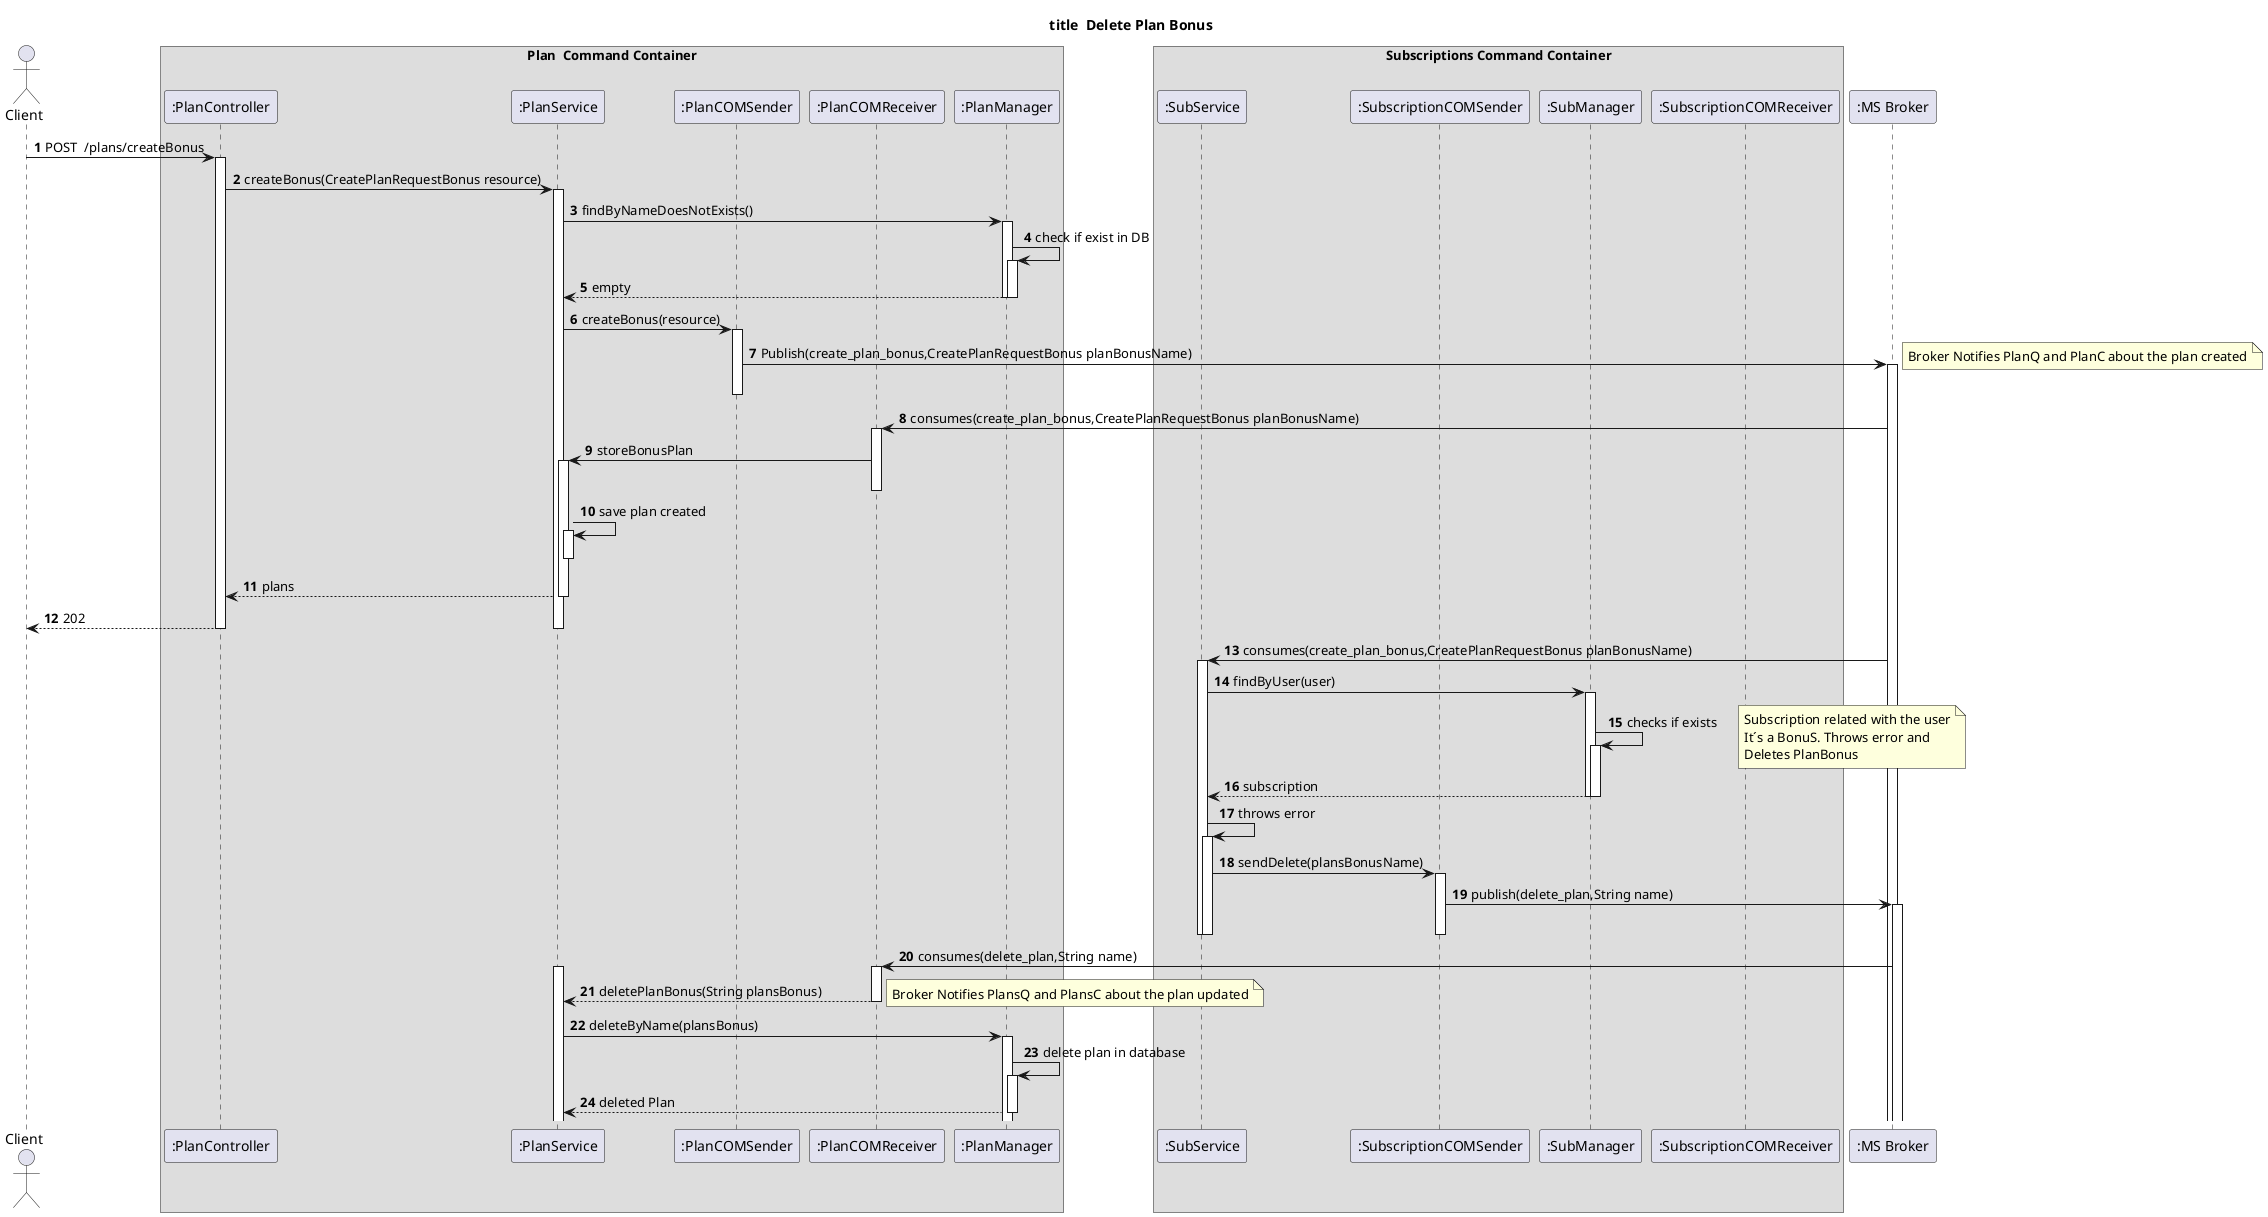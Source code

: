 @startuml
'https://plantuml.com/sequence-diagram
autoactivate on
autonumber
title  title  Delete Plan Bonus

autonumber
actor "Client" as Ac
box "Plan  Command Container"

participant ":PlanController" as PlanController
participant ":PlanService" as PService
participant ":PlanCOMSender" as PSender
participant ":PlanCOMReceiver" as PReceiver
participant ":PlanManager" as PManager
end box

box "Subscriptions Command Container"
    participant ":SubService" as Service
       participant ":SubscriptionCOMSender" as SSender

    participant ":SubManager" as MG
    participant ":SubscriptionCOMReceiver" as SReceiver
end box






participant ":MS Broker" as Broker

Ac->PlanController:POST  /plans/createBonus
PlanController->PService:createBonus(CreatePlanRequestBonus resource)
PService->PManager:findByNameDoesNotExists()
PManager->PManager:check if exist in DB
PManager-->PService:empty
deactivate PManager
PService->PSender:createBonus(resource)
PSender->Broker:Publish(create_plan_bonus,CreatePlanRequestBonus planBonusName)

deactivate PSender
note right
Broker Notifies PlanQ and PlanC about the plan created
end note

PReceiver<-Broker:consumes(create_plan_bonus,CreatePlanRequestBonus planBonusName)
PReceiver->PService:storeBonusPlan
deactivate PReceiver


PService->PService:save plan created
deactivate PService


PService-->PlanController:plans


PlanController-->Ac:202
deactivate PService
Broker->Service:consumes(create_plan_bonus,CreatePlanRequestBonus planBonusName)
Service->MG:findByUser(user)
MG->MG:checks if exists

note right
 Subscription related with the user
 It´s a BonuS. Throws error and
 Deletes PlanBonus
end note
MG-->Service:subscription
deactivate MG

Service->Service:throws error
Service->SSender:sendDelete(plansBonusName)
SSender->Broker:publish(delete_plan,String name)
deactivate SSender
deactivate Service
deactivate Service
Broker->PReceiver:consumes(delete_plan,String name)
activate PService
PReceiver-->PService: deletePlanBonus(String plansBonus)
note right
Broker Notifies PlansQ and PlansC about the plan updated
end note
PService->PManager:deleteByName(plansBonus)
PManager->PManager:delete plan in database
PManager-->PService:deleted Plan







@enduml
